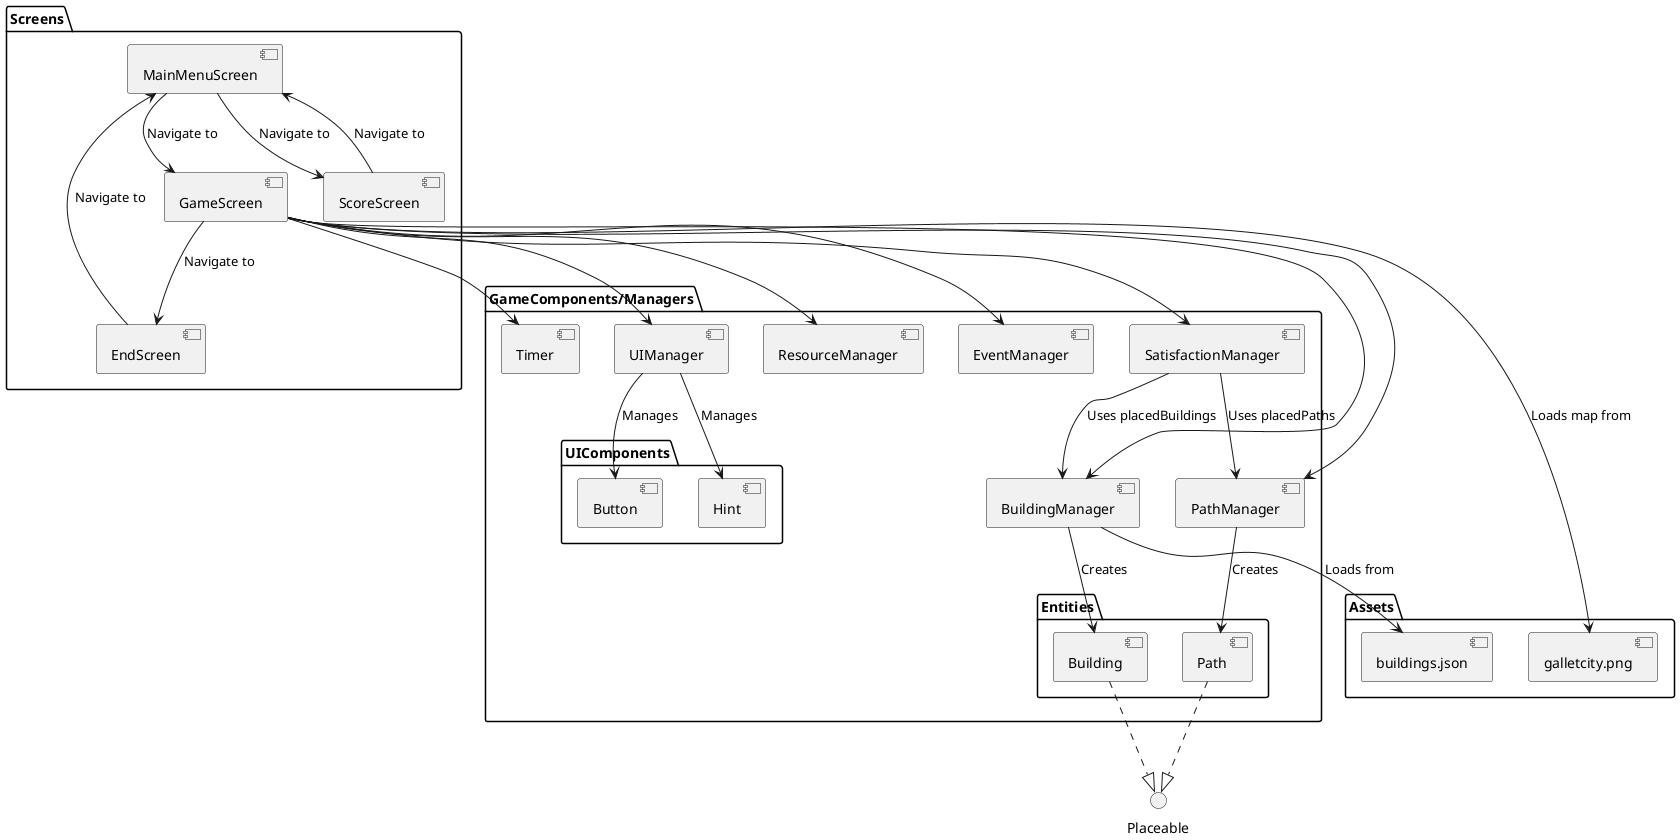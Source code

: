 @startuml
!define RECTANGLE class

' Define Interfaces
interface Placeable

' Define Packages
package "Screens" {
    [MainMenuScreen] as MMS
    [GameScreen] as GS
    [EndScreen] as ES
    [ScoreScreen] as SS
}

package "GameComponents/Managers" {
    [Timer] as Timer
    [BuildingManager] as BM
    [PathManager] as PM
    [UIManager] as UI
    [ResourceManager] as RM
    [EventManager] as EM
    [SatisfactionManager] as SM

    package "UIComponents" {
        [Button] as Btn
        [Hint] as Hnt
    }

    package "Entities" {
        [Building] as B
        [Path] as P
    }
}

package "Assets" {
    [buildings.json] as BJson
    [galletcity.png] as Mpng
}

' Define Navigations between Screens
MMS --> GS : Navigate to
MMS --> SS : Navigate to
GS --> ES : Navigate to
ES --> MMS : Navigate to
SS --> MMS : Navigate to

' Define Relationships within GameComponents
BM --> B : Creates
PM --> P : Creates
B ..|> Placeable
P ..|> Placeable

SM --> BM : Uses placedBuildings
SM --> PM : Uses placedPaths

UI --> Btn : Manages
UI --> Hnt : Manages

' Connect GameScreen to GameComponents
GS --> Timer
GS --> BM
GS --> PM
GS --> UI
GS --> RM
GS --> EM
GS --> SM

' Add dependencies for data loading
BM --> BJson : Loads from
GS --> Mpng : Loads map from

@enduml
